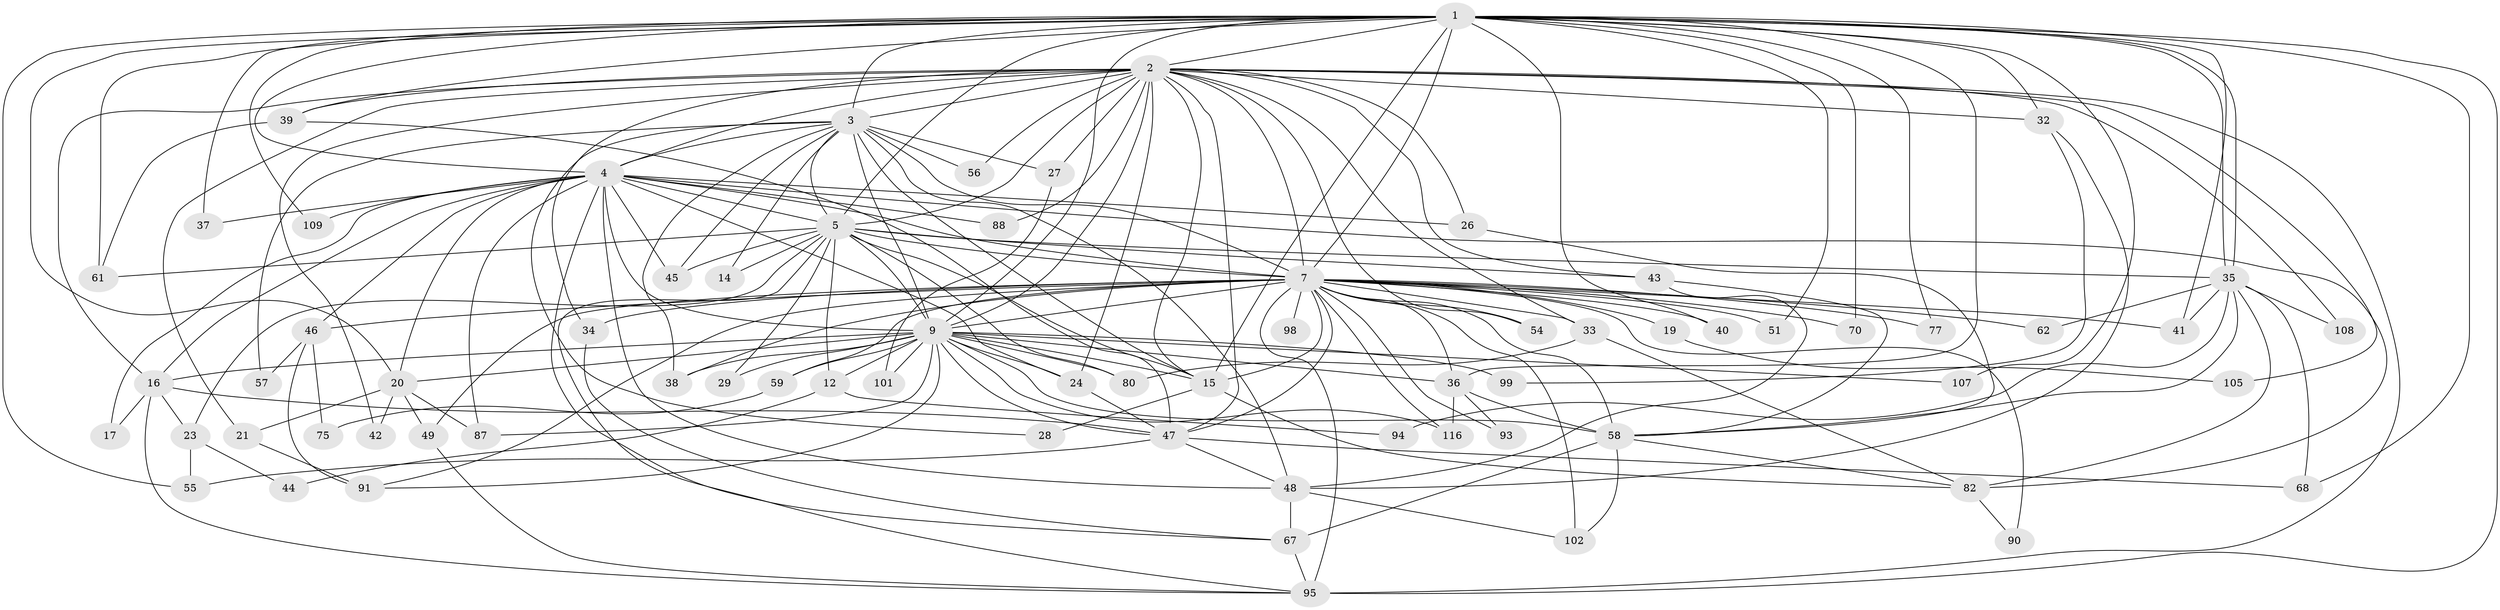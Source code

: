 // original degree distribution, {29: 0.007042253521126761, 22: 0.007042253521126761, 19: 0.007042253521126761, 26: 0.007042253521126761, 23: 0.014084507042253521, 18: 0.014084507042253521, 24: 0.007042253521126761, 32: 0.007042253521126761, 4: 0.1267605633802817, 3: 0.20422535211267606, 2: 0.5070422535211268, 8: 0.007042253521126761, 7: 0.035211267605633804, 5: 0.028169014084507043, 6: 0.02112676056338028}
// Generated by graph-tools (version 1.1) at 2025/14/03/09/25 04:14:02]
// undirected, 71 vertices, 189 edges
graph export_dot {
graph [start="1"]
  node [color=gray90,style=filled];
  1;
  2 [super="+6"];
  3;
  4;
  5;
  7 [super="+8+103"];
  9 [super="+30+81+13+10"];
  12;
  14;
  15 [super="+131+69+22+104"];
  16 [super="+74+65"];
  17;
  19;
  20;
  21 [super="+130+25"];
  23;
  24 [super="+72"];
  26;
  27;
  28;
  29;
  32 [super="+76"];
  33;
  34;
  35 [super="+52+63"];
  36 [super="+78"];
  37;
  38 [super="+123+120"];
  39;
  40;
  41 [super="+60"];
  42;
  43;
  44;
  45 [super="+113"];
  46;
  47 [super="+71+53+64+100"];
  48 [super="+127"];
  49 [super="+137+114"];
  51;
  54;
  55 [super="+122"];
  56;
  57;
  58 [super="+86+97+111"];
  59;
  61 [super="+126"];
  62;
  67 [super="+79"];
  68 [super="+92"];
  70;
  75;
  77 [super="+117"];
  80 [super="+106"];
  82 [super="+83"];
  87 [super="+112"];
  88 [super="+142"];
  90;
  91;
  93;
  94;
  95 [super="+135+124+96+115"];
  98;
  99;
  101;
  102 [super="+119"];
  105;
  107;
  108;
  109;
  116;
  1 -- 2 [weight=2];
  1 -- 3;
  1 -- 4;
  1 -- 5;
  1 -- 7 [weight=2];
  1 -- 9 [weight=2];
  1 -- 20;
  1 -- 32;
  1 -- 35 [weight=2];
  1 -- 35;
  1 -- 37;
  1 -- 39;
  1 -- 40;
  1 -- 41;
  1 -- 51;
  1 -- 55;
  1 -- 61;
  1 -- 68;
  1 -- 70;
  1 -- 107;
  1 -- 109;
  1 -- 15;
  1 -- 95;
  1 -- 36;
  1 -- 77;
  2 -- 3 [weight=2];
  2 -- 4 [weight=2];
  2 -- 5 [weight=2];
  2 -- 7 [weight=4];
  2 -- 9 [weight=4];
  2 -- 21 [weight=3];
  2 -- 26;
  2 -- 27;
  2 -- 32;
  2 -- 34;
  2 -- 42;
  2 -- 56;
  2 -- 105;
  2 -- 108;
  2 -- 88 [weight=2];
  2 -- 15;
  2 -- 95;
  2 -- 33;
  2 -- 39;
  2 -- 43;
  2 -- 47;
  2 -- 54;
  2 -- 16;
  2 -- 24;
  3 -- 4;
  3 -- 5;
  3 -- 7 [weight=2];
  3 -- 9 [weight=3];
  3 -- 14;
  3 -- 15;
  3 -- 27;
  3 -- 28;
  3 -- 38;
  3 -- 45;
  3 -- 48;
  3 -- 56;
  3 -- 57;
  4 -- 5;
  4 -- 7 [weight=2];
  4 -- 9 [weight=3];
  4 -- 16 [weight=2];
  4 -- 17;
  4 -- 20;
  4 -- 24;
  4 -- 26;
  4 -- 37;
  4 -- 45 [weight=2];
  4 -- 46;
  4 -- 48;
  4 -- 87;
  4 -- 88;
  4 -- 109;
  4 -- 82;
  4 -- 67;
  5 -- 7 [weight=2];
  5 -- 9 [weight=5];
  5 -- 12;
  5 -- 14;
  5 -- 23;
  5 -- 29;
  5 -- 43;
  5 -- 80;
  5 -- 35;
  5 -- 61;
  5 -- 15;
  5 -- 45;
  5 -- 95;
  7 -- 9 [weight=7];
  7 -- 34;
  7 -- 38 [weight=2];
  7 -- 58 [weight=2];
  7 -- 59;
  7 -- 70;
  7 -- 77 [weight=2];
  7 -- 90;
  7 -- 95 [weight=2];
  7 -- 102 [weight=2];
  7 -- 41;
  7 -- 15 [weight=2];
  7 -- 19;
  7 -- 93;
  7 -- 33;
  7 -- 98;
  7 -- 36;
  7 -- 40;
  7 -- 46;
  7 -- 47 [weight=2];
  7 -- 49;
  7 -- 51;
  7 -- 116;
  7 -- 54;
  7 -- 62;
  7 -- 91;
  9 -- 12;
  9 -- 59;
  9 -- 38;
  9 -- 15 [weight=2];
  9 -- 58 [weight=2];
  9 -- 20;
  9 -- 47 [weight=2];
  9 -- 16;
  9 -- 80;
  9 -- 87;
  9 -- 24;
  9 -- 91;
  9 -- 29;
  9 -- 99;
  9 -- 36;
  9 -- 101;
  9 -- 107;
  9 -- 116;
  12 -- 44;
  12 -- 94;
  15 -- 28;
  15 -- 82;
  16 -- 17;
  16 -- 23;
  16 -- 95;
  16 -- 47;
  19 -- 105;
  20 -- 42;
  20 -- 87;
  20 -- 21;
  20 -- 49;
  21 -- 91;
  23 -- 44;
  23 -- 55;
  24 -- 47;
  26 -- 58;
  27 -- 101;
  32 -- 48;
  32 -- 99;
  33 -- 80;
  33 -- 82;
  34 -- 67;
  35 -- 41;
  35 -- 94;
  35 -- 82;
  35 -- 108;
  35 -- 62 [weight=2];
  35 -- 58;
  35 -- 68;
  36 -- 116;
  36 -- 58;
  36 -- 93;
  39 -- 61;
  39 -- 47;
  43 -- 58;
  43 -- 48;
  46 -- 57;
  46 -- 75;
  46 -- 91;
  47 -- 55;
  47 -- 48;
  47 -- 68;
  48 -- 67;
  48 -- 102;
  49 -- 95;
  58 -- 67;
  58 -- 82;
  58 -- 102;
  59 -- 75;
  67 -- 95;
  82 -- 90;
}
